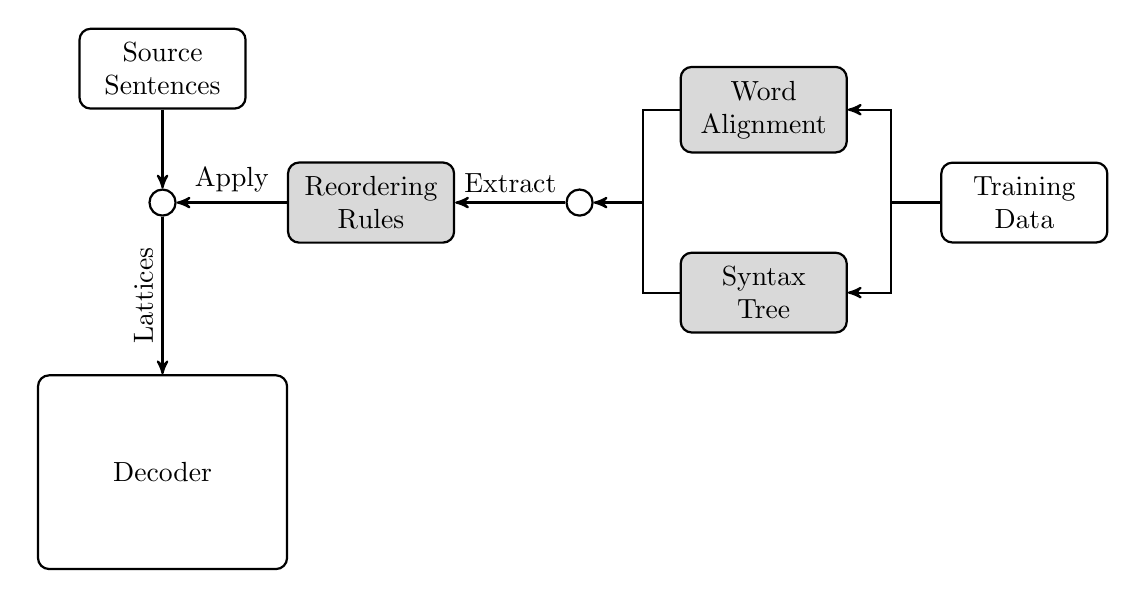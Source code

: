 \newlength\mylen
\setlength{\mylen}{1cm}

\begin{tikzpicture}[
->,>=stealth', grow=right, level 1/.style={sibling distance=1.3\mylen}, level distance=4\mylen,
node/.style = {align=center, inner sep=0pt, text centered, rectangle, rounded corners, draw=black, thick, fill=white!20, text width=5em, minimum height = 2em, inner sep=5},
nodeimp/.style = {node, fill=gray!30}
]


\node(A) [node] at (0, 0) {Source Sentences};
%\node(B) [node, below=\mylen of A] {Reordering};
\node(B) [draw=black, thick, circle, below=\mylen of A] {};
\node(C) [node, text width=8em, below=2\mylen of B, text height=6em] {};
\node(CL) [node, draw=none] at (C.center) {Decoder};

%\draw[-, line width=10pt, white] (C.south west) to (C.south east);
%\node(XX) [below=0.1\mylen of C] {};
%\node(X) [node, draw=white, rounded corners=0, fill=white, maximum height = 0.1em] at (C.south) {};

\node(E) [nodeimp, right=1.4\mylen of B] {Reordering Rules};
\node(EE) [draw=black, thick, circle, right=1.4\mylen of E] {};

\node(F) [nodeimp, above right=0.1*\mylen and 2.85\mylen of E] {Word Alignment};
\node(H) [nodeimp, below right=0.1*\mylen and 2.85\mylen of E] {Syntax Tree};

\node(I) [node, right=4.4\mylen of EE] {Training Data};


\draw[->, thick] (A) to (B);
\draw[white] (C) to node[black, midway, sloped, above] {Lattices} (B);
\draw[->, thick] (B) to (C);
\draw[->, thick] (E) to node[midway, above] {Apply} (B);
\draw[->, thick] (EE) to node[midway, above] {Extract} (E);

\node(Saa) [right=0.5\mylen of EE] {};
\node(Sbb) [left=0.5\mylen of I] {};

\coordinate(Sa) at (Saa.base);
\coordinate(Sb) at (Sbb.base);

\draw[->, thick] (Sa) to (EE);
\draw[-, thick] (I) to (Sb);

\draw[-, thick] (F.west) -| (Sa);
\draw[-, thick] (H.west) -| (Sa);

\draw[->, thick] (Sb) |- (F.east);
\draw[->, thick] (Sb) |- (H.east);

\end{tikzpicture}